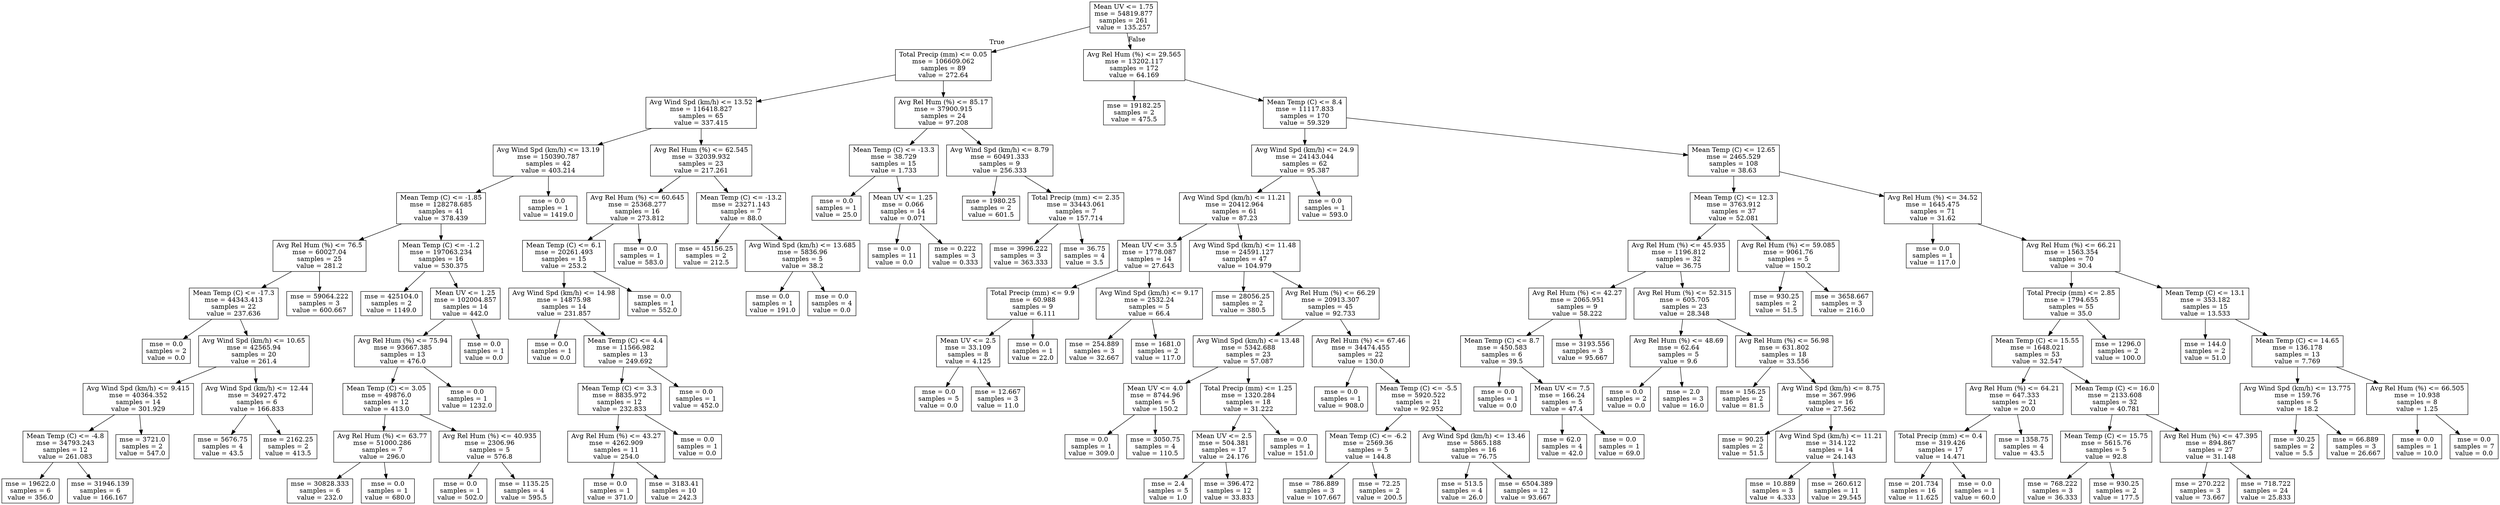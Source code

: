digraph Tree {
node [shape=box] ;
0 [label="Mean UV <= 1.75\nmse = 54819.877\nsamples = 261\nvalue = 135.257"] ;
1 [label="Total Precip (mm) <= 0.05\nmse = 106609.062\nsamples = 89\nvalue = 272.64"] ;
0 -> 1 [labeldistance=2.5, labelangle=45, headlabel="True"] ;
2 [label="Avg Wind Spd (km/h) <= 13.52\nmse = 116418.827\nsamples = 65\nvalue = 337.415"] ;
1 -> 2 ;
3 [label="Avg Wind Spd (km/h) <= 13.19\nmse = 150390.787\nsamples = 42\nvalue = 403.214"] ;
2 -> 3 ;
4 [label="Mean Temp (C) <= -1.85\nmse = 128278.685\nsamples = 41\nvalue = 378.439"] ;
3 -> 4 ;
5 [label="Avg Rel Hum (%) <= 76.5\nmse = 60027.04\nsamples = 25\nvalue = 281.2"] ;
4 -> 5 ;
6 [label="Mean Temp (C) <= -17.3\nmse = 44343.413\nsamples = 22\nvalue = 237.636"] ;
5 -> 6 ;
7 [label="mse = 0.0\nsamples = 2\nvalue = 0.0"] ;
6 -> 7 ;
8 [label="Avg Wind Spd (km/h) <= 10.65\nmse = 42565.94\nsamples = 20\nvalue = 261.4"] ;
6 -> 8 ;
9 [label="Avg Wind Spd (km/h) <= 9.415\nmse = 40364.352\nsamples = 14\nvalue = 301.929"] ;
8 -> 9 ;
10 [label="Mean Temp (C) <= -4.8\nmse = 34793.243\nsamples = 12\nvalue = 261.083"] ;
9 -> 10 ;
11 [label="mse = 19622.0\nsamples = 6\nvalue = 356.0"] ;
10 -> 11 ;
12 [label="mse = 31946.139\nsamples = 6\nvalue = 166.167"] ;
10 -> 12 ;
13 [label="mse = 3721.0\nsamples = 2\nvalue = 547.0"] ;
9 -> 13 ;
14 [label="Avg Wind Spd (km/h) <= 12.44\nmse = 34927.472\nsamples = 6\nvalue = 166.833"] ;
8 -> 14 ;
15 [label="mse = 5676.75\nsamples = 4\nvalue = 43.5"] ;
14 -> 15 ;
16 [label="mse = 2162.25\nsamples = 2\nvalue = 413.5"] ;
14 -> 16 ;
17 [label="mse = 59064.222\nsamples = 3\nvalue = 600.667"] ;
5 -> 17 ;
18 [label="Mean Temp (C) <= -1.2\nmse = 197063.234\nsamples = 16\nvalue = 530.375"] ;
4 -> 18 ;
19 [label="mse = 425104.0\nsamples = 2\nvalue = 1149.0"] ;
18 -> 19 ;
20 [label="Mean UV <= 1.25\nmse = 102004.857\nsamples = 14\nvalue = 442.0"] ;
18 -> 20 ;
21 [label="Avg Rel Hum (%) <= 75.94\nmse = 93667.385\nsamples = 13\nvalue = 476.0"] ;
20 -> 21 ;
22 [label="Mean Temp (C) <= 3.05\nmse = 49876.0\nsamples = 12\nvalue = 413.0"] ;
21 -> 22 ;
23 [label="Avg Rel Hum (%) <= 63.77\nmse = 51000.286\nsamples = 7\nvalue = 296.0"] ;
22 -> 23 ;
24 [label="mse = 30828.333\nsamples = 6\nvalue = 232.0"] ;
23 -> 24 ;
25 [label="mse = 0.0\nsamples = 1\nvalue = 680.0"] ;
23 -> 25 ;
26 [label="Avg Rel Hum (%) <= 40.935\nmse = 2306.96\nsamples = 5\nvalue = 576.8"] ;
22 -> 26 ;
27 [label="mse = 0.0\nsamples = 1\nvalue = 502.0"] ;
26 -> 27 ;
28 [label="mse = 1135.25\nsamples = 4\nvalue = 595.5"] ;
26 -> 28 ;
29 [label="mse = 0.0\nsamples = 1\nvalue = 1232.0"] ;
21 -> 29 ;
30 [label="mse = 0.0\nsamples = 1\nvalue = 0.0"] ;
20 -> 30 ;
31 [label="mse = 0.0\nsamples = 1\nvalue = 1419.0"] ;
3 -> 31 ;
32 [label="Avg Rel Hum (%) <= 62.545\nmse = 32039.932\nsamples = 23\nvalue = 217.261"] ;
2 -> 32 ;
33 [label="Avg Rel Hum (%) <= 60.645\nmse = 25368.277\nsamples = 16\nvalue = 273.812"] ;
32 -> 33 ;
34 [label="Mean Temp (C) <= 6.1\nmse = 20261.493\nsamples = 15\nvalue = 253.2"] ;
33 -> 34 ;
35 [label="Avg Wind Spd (km/h) <= 14.98\nmse = 14875.98\nsamples = 14\nvalue = 231.857"] ;
34 -> 35 ;
36 [label="mse = 0.0\nsamples = 1\nvalue = 0.0"] ;
35 -> 36 ;
37 [label="Mean Temp (C) <= 4.4\nmse = 11566.982\nsamples = 13\nvalue = 249.692"] ;
35 -> 37 ;
38 [label="Mean Temp (C) <= 3.3\nmse = 8835.972\nsamples = 12\nvalue = 232.833"] ;
37 -> 38 ;
39 [label="Avg Rel Hum (%) <= 43.27\nmse = 4262.909\nsamples = 11\nvalue = 254.0"] ;
38 -> 39 ;
40 [label="mse = 0.0\nsamples = 1\nvalue = 371.0"] ;
39 -> 40 ;
41 [label="mse = 3183.41\nsamples = 10\nvalue = 242.3"] ;
39 -> 41 ;
42 [label="mse = 0.0\nsamples = 1\nvalue = 0.0"] ;
38 -> 42 ;
43 [label="mse = 0.0\nsamples = 1\nvalue = 452.0"] ;
37 -> 43 ;
44 [label="mse = 0.0\nsamples = 1\nvalue = 552.0"] ;
34 -> 44 ;
45 [label="mse = 0.0\nsamples = 1\nvalue = 583.0"] ;
33 -> 45 ;
46 [label="Mean Temp (C) <= -13.2\nmse = 23271.143\nsamples = 7\nvalue = 88.0"] ;
32 -> 46 ;
47 [label="mse = 45156.25\nsamples = 2\nvalue = 212.5"] ;
46 -> 47 ;
48 [label="Avg Wind Spd (km/h) <= 13.685\nmse = 5836.96\nsamples = 5\nvalue = 38.2"] ;
46 -> 48 ;
49 [label="mse = 0.0\nsamples = 1\nvalue = 191.0"] ;
48 -> 49 ;
50 [label="mse = 0.0\nsamples = 4\nvalue = 0.0"] ;
48 -> 50 ;
51 [label="Avg Rel Hum (%) <= 85.17\nmse = 37900.915\nsamples = 24\nvalue = 97.208"] ;
1 -> 51 ;
52 [label="Mean Temp (C) <= -13.3\nmse = 38.729\nsamples = 15\nvalue = 1.733"] ;
51 -> 52 ;
53 [label="mse = 0.0\nsamples = 1\nvalue = 25.0"] ;
52 -> 53 ;
54 [label="Mean UV <= 1.25\nmse = 0.066\nsamples = 14\nvalue = 0.071"] ;
52 -> 54 ;
55 [label="mse = 0.0\nsamples = 11\nvalue = 0.0"] ;
54 -> 55 ;
56 [label="mse = 0.222\nsamples = 3\nvalue = 0.333"] ;
54 -> 56 ;
57 [label="Avg Wind Spd (km/h) <= 8.79\nmse = 60491.333\nsamples = 9\nvalue = 256.333"] ;
51 -> 57 ;
58 [label="mse = 1980.25\nsamples = 2\nvalue = 601.5"] ;
57 -> 58 ;
59 [label="Total Precip (mm) <= 2.35\nmse = 33443.061\nsamples = 7\nvalue = 157.714"] ;
57 -> 59 ;
60 [label="mse = 3996.222\nsamples = 3\nvalue = 363.333"] ;
59 -> 60 ;
61 [label="mse = 36.75\nsamples = 4\nvalue = 3.5"] ;
59 -> 61 ;
62 [label="Avg Rel Hum (%) <= 29.565\nmse = 13202.117\nsamples = 172\nvalue = 64.169"] ;
0 -> 62 [labeldistance=2.5, labelangle=-45, headlabel="False"] ;
63 [label="mse = 19182.25\nsamples = 2\nvalue = 475.5"] ;
62 -> 63 ;
64 [label="Mean Temp (C) <= 8.4\nmse = 11117.833\nsamples = 170\nvalue = 59.329"] ;
62 -> 64 ;
65 [label="Avg Wind Spd (km/h) <= 24.9\nmse = 24143.044\nsamples = 62\nvalue = 95.387"] ;
64 -> 65 ;
66 [label="Avg Wind Spd (km/h) <= 11.21\nmse = 20412.964\nsamples = 61\nvalue = 87.23"] ;
65 -> 66 ;
67 [label="Mean UV <= 3.5\nmse = 1778.087\nsamples = 14\nvalue = 27.643"] ;
66 -> 67 ;
68 [label="Total Precip (mm) <= 9.9\nmse = 60.988\nsamples = 9\nvalue = 6.111"] ;
67 -> 68 ;
69 [label="Mean UV <= 2.5\nmse = 33.109\nsamples = 8\nvalue = 4.125"] ;
68 -> 69 ;
70 [label="mse = 0.0\nsamples = 5\nvalue = 0.0"] ;
69 -> 70 ;
71 [label="mse = 12.667\nsamples = 3\nvalue = 11.0"] ;
69 -> 71 ;
72 [label="mse = 0.0\nsamples = 1\nvalue = 22.0"] ;
68 -> 72 ;
73 [label="Avg Wind Spd (km/h) <= 9.17\nmse = 2532.24\nsamples = 5\nvalue = 66.4"] ;
67 -> 73 ;
74 [label="mse = 254.889\nsamples = 3\nvalue = 32.667"] ;
73 -> 74 ;
75 [label="mse = 1681.0\nsamples = 2\nvalue = 117.0"] ;
73 -> 75 ;
76 [label="Avg Wind Spd (km/h) <= 11.48\nmse = 24591.127\nsamples = 47\nvalue = 104.979"] ;
66 -> 76 ;
77 [label="mse = 28056.25\nsamples = 2\nvalue = 380.5"] ;
76 -> 77 ;
78 [label="Avg Rel Hum (%) <= 66.29\nmse = 20913.307\nsamples = 45\nvalue = 92.733"] ;
76 -> 78 ;
79 [label="Avg Wind Spd (km/h) <= 13.48\nmse = 5342.688\nsamples = 23\nvalue = 57.087"] ;
78 -> 79 ;
80 [label="Mean UV <= 4.0\nmse = 8744.96\nsamples = 5\nvalue = 150.2"] ;
79 -> 80 ;
81 [label="mse = 0.0\nsamples = 1\nvalue = 309.0"] ;
80 -> 81 ;
82 [label="mse = 3050.75\nsamples = 4\nvalue = 110.5"] ;
80 -> 82 ;
83 [label="Total Precip (mm) <= 1.25\nmse = 1320.284\nsamples = 18\nvalue = 31.222"] ;
79 -> 83 ;
84 [label="Mean UV <= 2.5\nmse = 504.381\nsamples = 17\nvalue = 24.176"] ;
83 -> 84 ;
85 [label="mse = 2.4\nsamples = 5\nvalue = 1.0"] ;
84 -> 85 ;
86 [label="mse = 396.472\nsamples = 12\nvalue = 33.833"] ;
84 -> 86 ;
87 [label="mse = 0.0\nsamples = 1\nvalue = 151.0"] ;
83 -> 87 ;
88 [label="Avg Rel Hum (%) <= 67.46\nmse = 34474.455\nsamples = 22\nvalue = 130.0"] ;
78 -> 88 ;
89 [label="mse = 0.0\nsamples = 1\nvalue = 908.0"] ;
88 -> 89 ;
90 [label="Mean Temp (C) <= -5.5\nmse = 5920.522\nsamples = 21\nvalue = 92.952"] ;
88 -> 90 ;
91 [label="Mean Temp (C) <= -6.2\nmse = 2569.36\nsamples = 5\nvalue = 144.8"] ;
90 -> 91 ;
92 [label="mse = 786.889\nsamples = 3\nvalue = 107.667"] ;
91 -> 92 ;
93 [label="mse = 72.25\nsamples = 2\nvalue = 200.5"] ;
91 -> 93 ;
94 [label="Avg Wind Spd (km/h) <= 13.46\nmse = 5865.188\nsamples = 16\nvalue = 76.75"] ;
90 -> 94 ;
95 [label="mse = 513.5\nsamples = 4\nvalue = 26.0"] ;
94 -> 95 ;
96 [label="mse = 6504.389\nsamples = 12\nvalue = 93.667"] ;
94 -> 96 ;
97 [label="mse = 0.0\nsamples = 1\nvalue = 593.0"] ;
65 -> 97 ;
98 [label="Mean Temp (C) <= 12.65\nmse = 2465.529\nsamples = 108\nvalue = 38.63"] ;
64 -> 98 ;
99 [label="Mean Temp (C) <= 12.3\nmse = 3763.912\nsamples = 37\nvalue = 52.081"] ;
98 -> 99 ;
100 [label="Avg Rel Hum (%) <= 45.935\nmse = 1196.812\nsamples = 32\nvalue = 36.75"] ;
99 -> 100 ;
101 [label="Avg Rel Hum (%) <= 42.27\nmse = 2065.951\nsamples = 9\nvalue = 58.222"] ;
100 -> 101 ;
102 [label="Mean Temp (C) <= 8.7\nmse = 450.583\nsamples = 6\nvalue = 39.5"] ;
101 -> 102 ;
103 [label="mse = 0.0\nsamples = 1\nvalue = 0.0"] ;
102 -> 103 ;
104 [label="Mean UV <= 7.5\nmse = 166.24\nsamples = 5\nvalue = 47.4"] ;
102 -> 104 ;
105 [label="mse = 62.0\nsamples = 4\nvalue = 42.0"] ;
104 -> 105 ;
106 [label="mse = 0.0\nsamples = 1\nvalue = 69.0"] ;
104 -> 106 ;
107 [label="mse = 3193.556\nsamples = 3\nvalue = 95.667"] ;
101 -> 107 ;
108 [label="Avg Rel Hum (%) <= 52.315\nmse = 605.705\nsamples = 23\nvalue = 28.348"] ;
100 -> 108 ;
109 [label="Avg Rel Hum (%) <= 48.69\nmse = 62.64\nsamples = 5\nvalue = 9.6"] ;
108 -> 109 ;
110 [label="mse = 0.0\nsamples = 2\nvalue = 0.0"] ;
109 -> 110 ;
111 [label="mse = 2.0\nsamples = 3\nvalue = 16.0"] ;
109 -> 111 ;
112 [label="Avg Rel Hum (%) <= 56.98\nmse = 631.802\nsamples = 18\nvalue = 33.556"] ;
108 -> 112 ;
113 [label="mse = 156.25\nsamples = 2\nvalue = 81.5"] ;
112 -> 113 ;
114 [label="Avg Wind Spd (km/h) <= 8.75\nmse = 367.996\nsamples = 16\nvalue = 27.562"] ;
112 -> 114 ;
115 [label="mse = 90.25\nsamples = 2\nvalue = 51.5"] ;
114 -> 115 ;
116 [label="Avg Wind Spd (km/h) <= 11.21\nmse = 314.122\nsamples = 14\nvalue = 24.143"] ;
114 -> 116 ;
117 [label="mse = 10.889\nsamples = 3\nvalue = 4.333"] ;
116 -> 117 ;
118 [label="mse = 260.612\nsamples = 11\nvalue = 29.545"] ;
116 -> 118 ;
119 [label="Avg Rel Hum (%) <= 59.085\nmse = 9061.76\nsamples = 5\nvalue = 150.2"] ;
99 -> 119 ;
120 [label="mse = 930.25\nsamples = 2\nvalue = 51.5"] ;
119 -> 120 ;
121 [label="mse = 3658.667\nsamples = 3\nvalue = 216.0"] ;
119 -> 121 ;
122 [label="Avg Rel Hum (%) <= 34.52\nmse = 1645.475\nsamples = 71\nvalue = 31.62"] ;
98 -> 122 ;
123 [label="mse = 0.0\nsamples = 1\nvalue = 117.0"] ;
122 -> 123 ;
124 [label="Avg Rel Hum (%) <= 66.21\nmse = 1563.354\nsamples = 70\nvalue = 30.4"] ;
122 -> 124 ;
125 [label="Total Precip (mm) <= 2.85\nmse = 1794.655\nsamples = 55\nvalue = 35.0"] ;
124 -> 125 ;
126 [label="Mean Temp (C) <= 15.55\nmse = 1648.021\nsamples = 53\nvalue = 32.547"] ;
125 -> 126 ;
127 [label="Avg Rel Hum (%) <= 64.21\nmse = 647.333\nsamples = 21\nvalue = 20.0"] ;
126 -> 127 ;
128 [label="Total Precip (mm) <= 0.4\nmse = 319.426\nsamples = 17\nvalue = 14.471"] ;
127 -> 128 ;
129 [label="mse = 201.734\nsamples = 16\nvalue = 11.625"] ;
128 -> 129 ;
130 [label="mse = 0.0\nsamples = 1\nvalue = 60.0"] ;
128 -> 130 ;
131 [label="mse = 1358.75\nsamples = 4\nvalue = 43.5"] ;
127 -> 131 ;
132 [label="Mean Temp (C) <= 16.0\nmse = 2133.608\nsamples = 32\nvalue = 40.781"] ;
126 -> 132 ;
133 [label="Mean Temp (C) <= 15.75\nmse = 5615.76\nsamples = 5\nvalue = 92.8"] ;
132 -> 133 ;
134 [label="mse = 768.222\nsamples = 3\nvalue = 36.333"] ;
133 -> 134 ;
135 [label="mse = 930.25\nsamples = 2\nvalue = 177.5"] ;
133 -> 135 ;
136 [label="Avg Rel Hum (%) <= 47.395\nmse = 894.867\nsamples = 27\nvalue = 31.148"] ;
132 -> 136 ;
137 [label="mse = 270.222\nsamples = 3\nvalue = 73.667"] ;
136 -> 137 ;
138 [label="mse = 718.722\nsamples = 24\nvalue = 25.833"] ;
136 -> 138 ;
139 [label="mse = 1296.0\nsamples = 2\nvalue = 100.0"] ;
125 -> 139 ;
140 [label="Mean Temp (C) <= 13.1\nmse = 353.182\nsamples = 15\nvalue = 13.533"] ;
124 -> 140 ;
141 [label="mse = 144.0\nsamples = 2\nvalue = 51.0"] ;
140 -> 141 ;
142 [label="Mean Temp (C) <= 14.65\nmse = 136.178\nsamples = 13\nvalue = 7.769"] ;
140 -> 142 ;
143 [label="Avg Wind Spd (km/h) <= 13.775\nmse = 159.76\nsamples = 5\nvalue = 18.2"] ;
142 -> 143 ;
144 [label="mse = 30.25\nsamples = 2\nvalue = 5.5"] ;
143 -> 144 ;
145 [label="mse = 66.889\nsamples = 3\nvalue = 26.667"] ;
143 -> 145 ;
146 [label="Avg Rel Hum (%) <= 66.505\nmse = 10.938\nsamples = 8\nvalue = 1.25"] ;
142 -> 146 ;
147 [label="mse = 0.0\nsamples = 1\nvalue = 10.0"] ;
146 -> 147 ;
148 [label="mse = 0.0\nsamples = 7\nvalue = 0.0"] ;
146 -> 148 ;
}